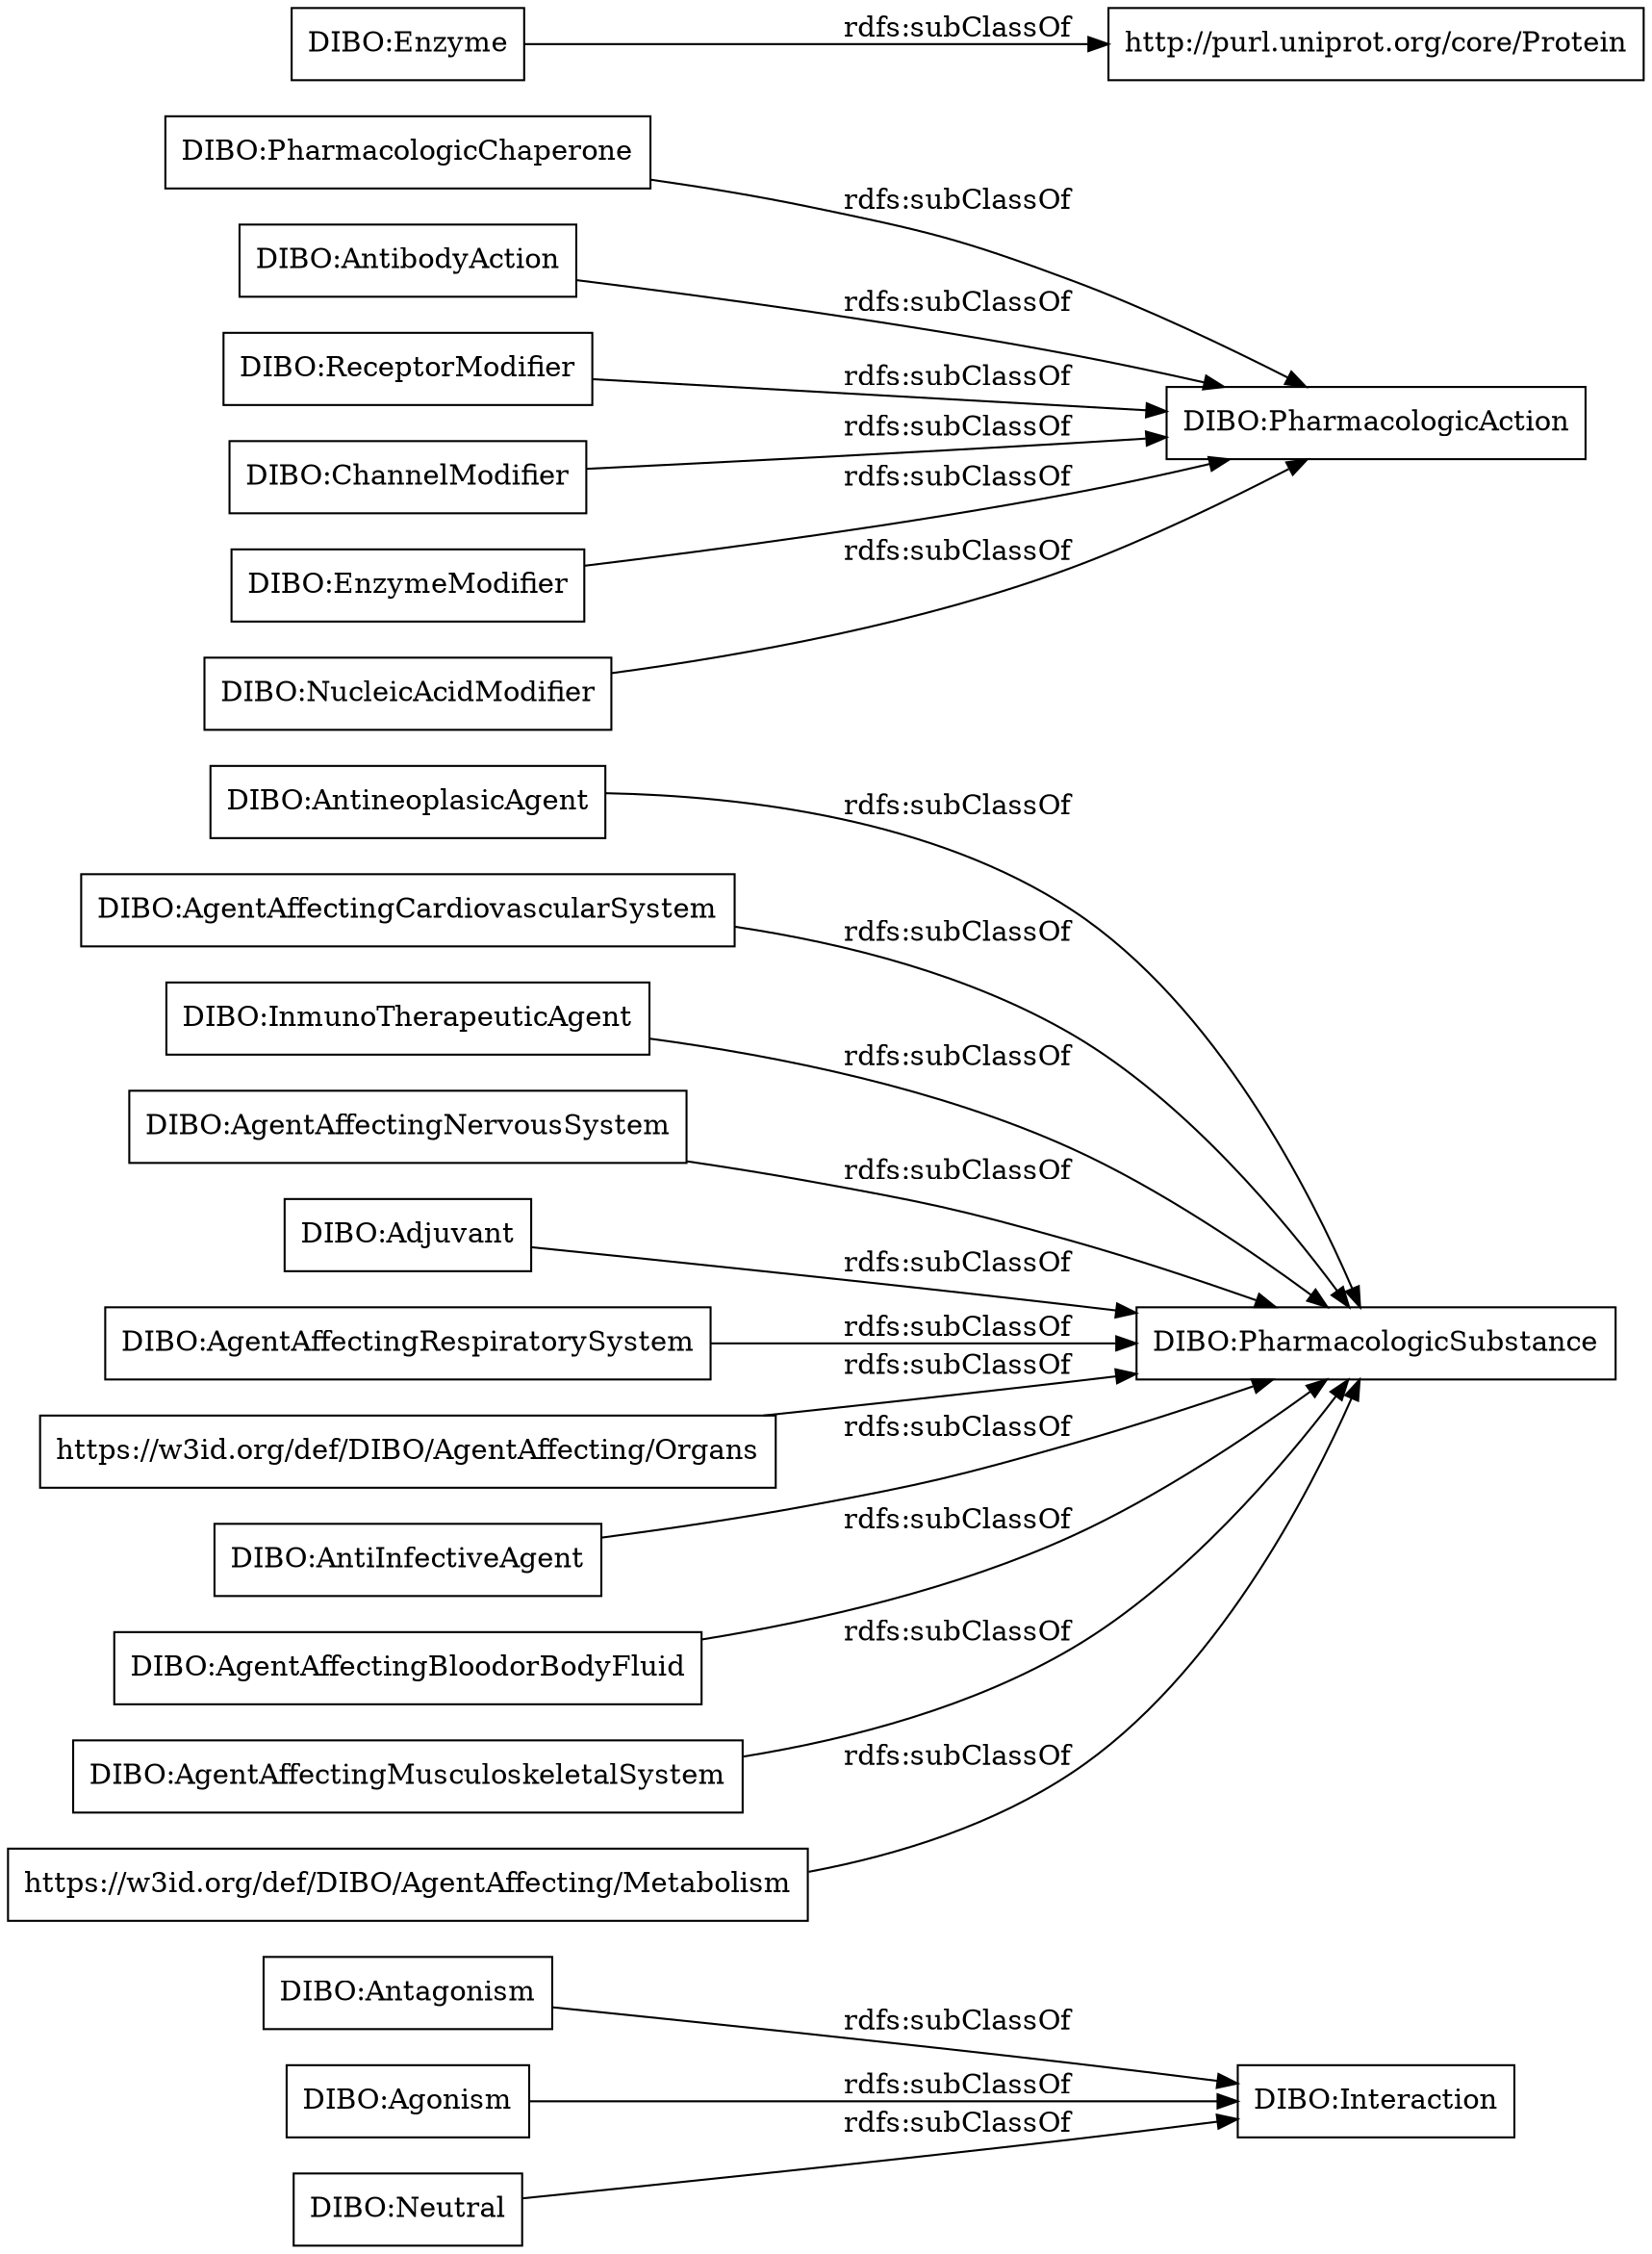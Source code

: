 digraph ar2dtool_diagram { 
rankdir=LR;
size="1000"
node [shape = rectangle, color="black"]; "DIBO:Interaction" "DIBO:Antagonism" "DIBO:AntineoplasicAgent" "DIBO:PharmacologicChaperone" "DIBO:Agonism" "DIBO:AgentAffectingCardiovascularSystem" "DIBO:Enzyme" "DIBO:AntibodyAction" "DIBO:Neutral" "DIBO:InmunoTherapeuticAgent" "DIBO:AgentAffectingNervousSystem" "DIBO:Adjuvant" "DIBO:ReceptorModifier" "DIBO:AgentAffectingRespiratorySystem" "https://w3id.org/def/DIBO/AgentAffecting/Organs" "DIBO:AntiInfectiveAgent" "DIBO:PharmacologicSubstance" "http://purl.uniprot.org/core/Protein" "DIBO:ChannelModifier" "DIBO:EnzymeModifier" "DIBO:AgentAffectingBloodorBodyFluid" "DIBO:NucleicAcidModifier" "DIBO:AgentAffectingMusculoskeletalSystem" "DIBO:PharmacologicAction" "https://w3id.org/def/DIBO/AgentAffecting/Metabolism" ; /*classes style*/
	"DIBO:AntibodyAction" -> "DIBO:PharmacologicAction" [ label = "rdfs:subClassOf" ];
	"DIBO:AntineoplasicAgent" -> "DIBO:PharmacologicSubstance" [ label = "rdfs:subClassOf" ];
	"DIBO:AgentAffectingCardiovascularSystem" -> "DIBO:PharmacologicSubstance" [ label = "rdfs:subClassOf" ];
	"DIBO:Agonism" -> "DIBO:Interaction" [ label = "rdfs:subClassOf" ];
	"DIBO:EnzymeModifier" -> "DIBO:PharmacologicAction" [ label = "rdfs:subClassOf" ];
	"DIBO:PharmacologicChaperone" -> "DIBO:PharmacologicAction" [ label = "rdfs:subClassOf" ];
	"DIBO:Adjuvant" -> "DIBO:PharmacologicSubstance" [ label = "rdfs:subClassOf" ];
	"DIBO:Antagonism" -> "DIBO:Interaction" [ label = "rdfs:subClassOf" ];
	"DIBO:InmunoTherapeuticAgent" -> "DIBO:PharmacologicSubstance" [ label = "rdfs:subClassOf" ];
	"DIBO:AgentAffectingBloodorBodyFluid" -> "DIBO:PharmacologicSubstance" [ label = "rdfs:subClassOf" ];
	"DIBO:ChannelModifier" -> "DIBO:PharmacologicAction" [ label = "rdfs:subClassOf" ];
	"DIBO:Enzyme" -> "http://purl.uniprot.org/core/Protein" [ label = "rdfs:subClassOf" ];
	"https://w3id.org/def/DIBO/AgentAffecting/Metabolism" -> "DIBO:PharmacologicSubstance" [ label = "rdfs:subClassOf" ];
	"DIBO:Neutral" -> "DIBO:Interaction" [ label = "rdfs:subClassOf" ];
	"https://w3id.org/def/DIBO/AgentAffecting/Organs" -> "DIBO:PharmacologicSubstance" [ label = "rdfs:subClassOf" ];
	"DIBO:AgentAffectingNervousSystem" -> "DIBO:PharmacologicSubstance" [ label = "rdfs:subClassOf" ];
	"DIBO:NucleicAcidModifier" -> "DIBO:PharmacologicAction" [ label = "rdfs:subClassOf" ];
	"DIBO:AntiInfectiveAgent" -> "DIBO:PharmacologicSubstance" [ label = "rdfs:subClassOf" ];
	"DIBO:AgentAffectingRespiratorySystem" -> "DIBO:PharmacologicSubstance" [ label = "rdfs:subClassOf" ];
	"DIBO:ReceptorModifier" -> "DIBO:PharmacologicAction" [ label = "rdfs:subClassOf" ];
	"DIBO:AgentAffectingMusculoskeletalSystem" -> "DIBO:PharmacologicSubstance" [ label = "rdfs:subClassOf" ];

}
